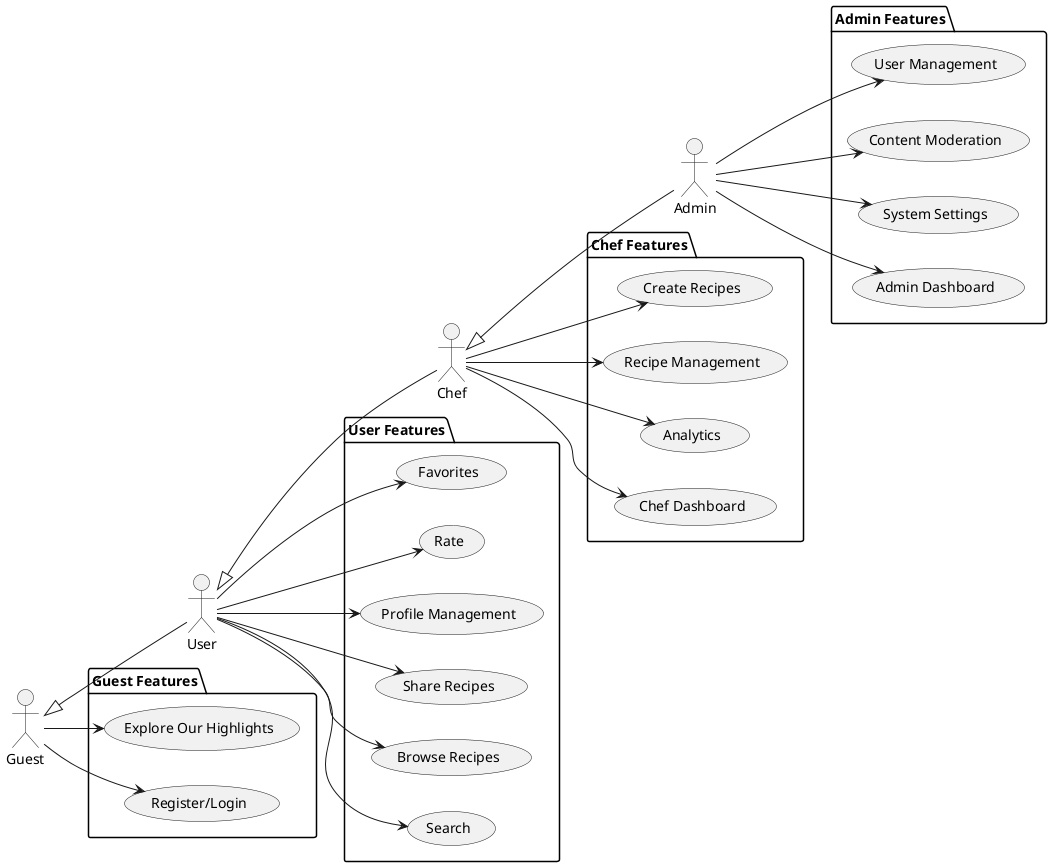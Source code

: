 @startuml CookEasyUseCaseDiagram

!define RECTANGLE class
left to right direction

actor "Guest" as Guest
actor "User" as User  
actor "Chef" as Chef
actor "Admin" as Admin

package "Guest Features" {
    usecase "Explore Our Highlights" as G1
    usecase "Register/Login" as G2
}

package "User Features" {
    usecase "Favorites" as U1
    usecase "Rate" as U2
    usecase "Profile Management" as U3
    usecase "Share Recipes" as U4
    usecase "Browse Recipes" as U5
    usecase "Search" as U6
}

package "Chef Features" {
    usecase "Create Recipes" as C1
    usecase "Recipe Management" as C2
    usecase "Analytics" as C3
    usecase "Chef Dashboard" as C4
}

package "Admin Features" {
    usecase "User Management" as A1
    usecase "Content Moderation" as A2
    usecase "System Settings" as A3
    usecase "Admin Dashboard" as A4
}

' Actor to Use Case connections
Guest --> G1
Guest --> G2

User --> U1
User --> U2
User --> U3
User --> U4
User --> U5
User --> U6

Chef --> C1
Chef --> C2
Chef --> C3
Chef --> C4

Admin --> A1
Admin --> A2
Admin --> A3
Admin --> A4

' Role inheritance
Guest <|-- User
User <|-- Chef
Chef <|-- Admin

@enduml